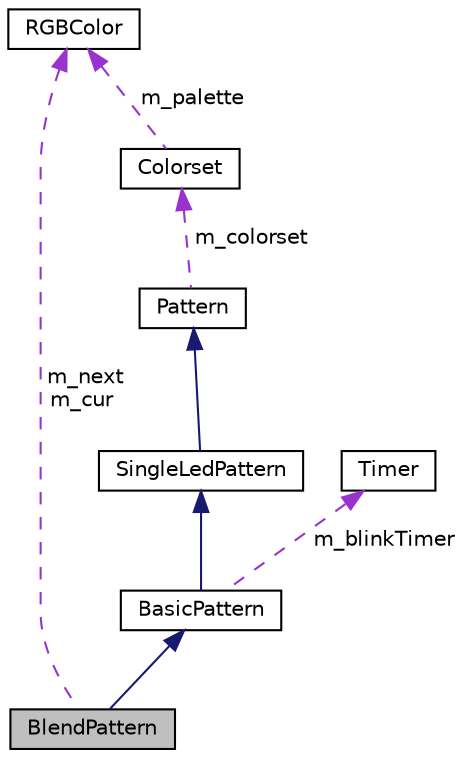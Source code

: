 digraph "BlendPattern"
{
 // INTERACTIVE_SVG=YES
 // LATEX_PDF_SIZE
  bgcolor="transparent";
  edge [fontname="Helvetica",fontsize="10",labelfontname="Helvetica",labelfontsize="10"];
  node [fontname="Helvetica",fontsize="10",shape=record];
  Node1 [label="BlendPattern",height=0.2,width=0.4,color="black", fillcolor="grey75", style="filled", fontcolor="black",tooltip=" "];
  Node2 -> Node1 [dir="back",color="midnightblue",fontsize="10",style="solid"];
  Node2 [label="BasicPattern",height=0.2,width=0.4,color="black",URL="$classBasicPattern.html",tooltip=" "];
  Node3 -> Node2 [dir="back",color="midnightblue",fontsize="10",style="solid"];
  Node3 [label="SingleLedPattern",height=0.2,width=0.4,color="black",URL="$classSingleLedPattern.html",tooltip=" "];
  Node4 -> Node3 [dir="back",color="midnightblue",fontsize="10",style="solid"];
  Node4 [label="Pattern",height=0.2,width=0.4,color="black",URL="$classPattern.html",tooltip=" "];
  Node5 -> Node4 [dir="back",color="darkorchid3",fontsize="10",style="dashed",label=" m_colorset" ];
  Node5 [label="Colorset",height=0.2,width=0.4,color="black",URL="$classColorset.html",tooltip=" "];
  Node6 -> Node5 [dir="back",color="darkorchid3",fontsize="10",style="dashed",label=" m_palette" ];
  Node6 [label="RGBColor",height=0.2,width=0.4,color="black",URL="$classRGBColor.html",tooltip=" "];
  Node7 -> Node2 [dir="back",color="darkorchid3",fontsize="10",style="dashed",label=" m_blinkTimer" ];
  Node7 [label="Timer",height=0.2,width=0.4,color="black",URL="$classTimer.html",tooltip=" "];
  Node6 -> Node1 [dir="back",color="darkorchid3",fontsize="10",style="dashed",label=" m_next\nm_cur" ];
}
